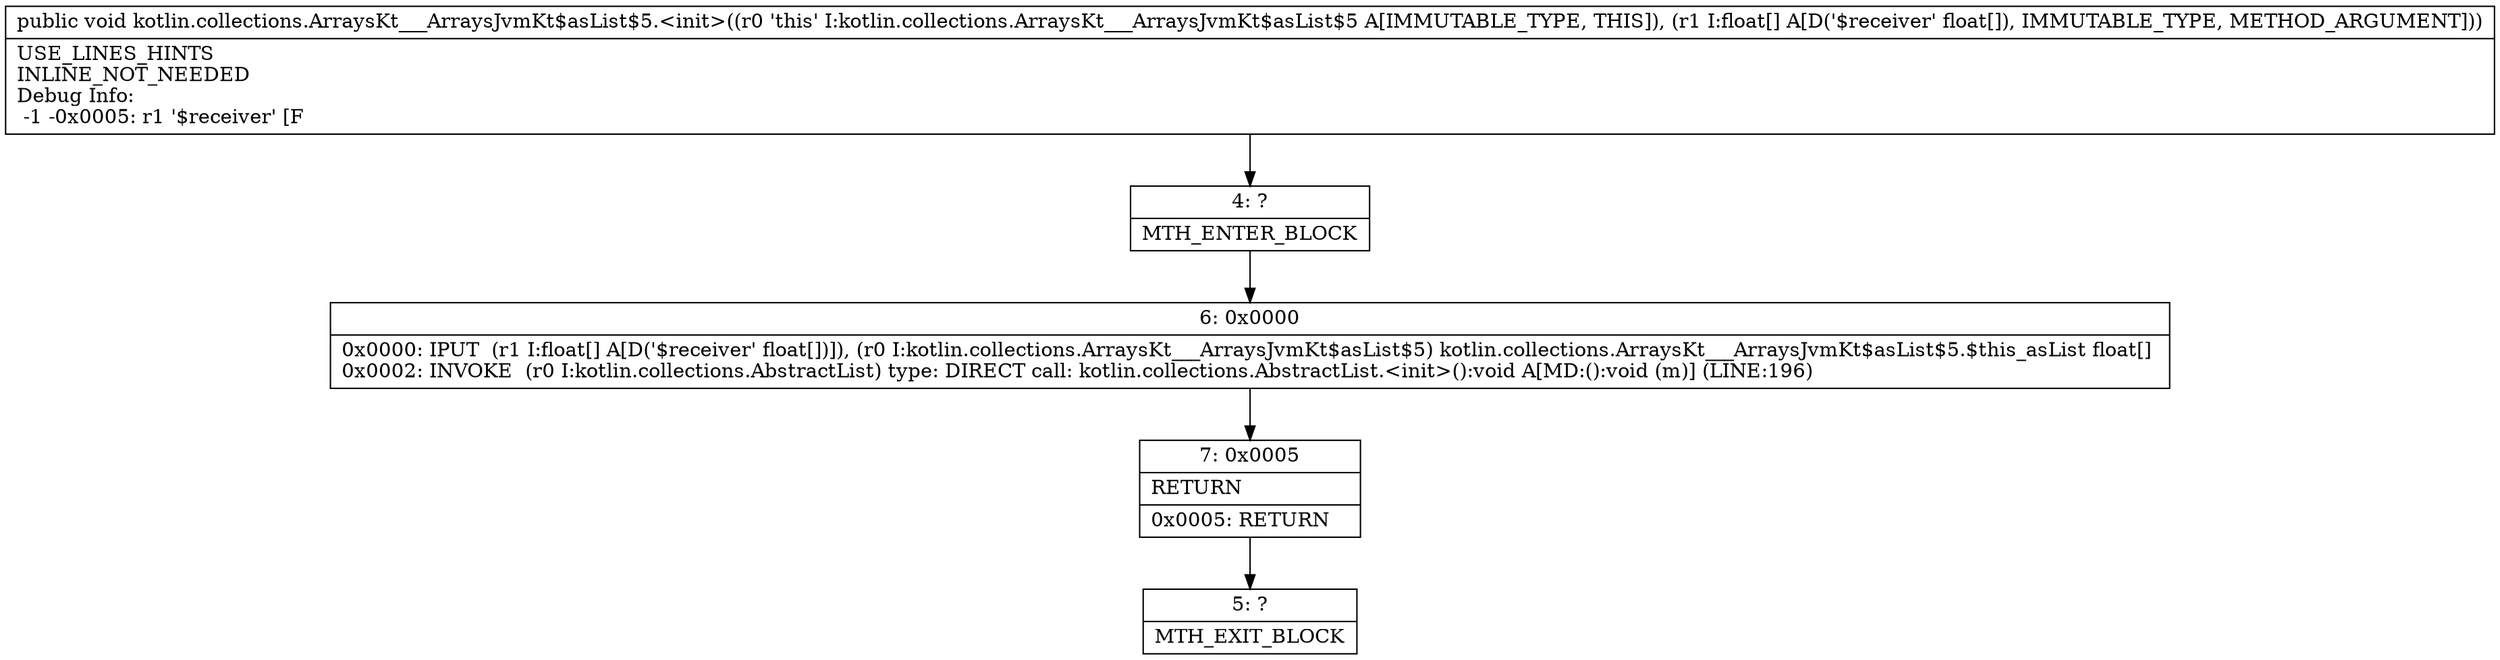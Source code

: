 digraph "CFG forkotlin.collections.ArraysKt___ArraysJvmKt$asList$5.\<init\>([F)V" {
Node_4 [shape=record,label="{4\:\ ?|MTH_ENTER_BLOCK\l}"];
Node_6 [shape=record,label="{6\:\ 0x0000|0x0000: IPUT  (r1 I:float[] A[D('$receiver' float[])]), (r0 I:kotlin.collections.ArraysKt___ArraysJvmKt$asList$5) kotlin.collections.ArraysKt___ArraysJvmKt$asList$5.$this_asList float[] \l0x0002: INVOKE  (r0 I:kotlin.collections.AbstractList) type: DIRECT call: kotlin.collections.AbstractList.\<init\>():void A[MD:():void (m)] (LINE:196)\l}"];
Node_7 [shape=record,label="{7\:\ 0x0005|RETURN\l|0x0005: RETURN   \l}"];
Node_5 [shape=record,label="{5\:\ ?|MTH_EXIT_BLOCK\l}"];
MethodNode[shape=record,label="{public void kotlin.collections.ArraysKt___ArraysJvmKt$asList$5.\<init\>((r0 'this' I:kotlin.collections.ArraysKt___ArraysJvmKt$asList$5 A[IMMUTABLE_TYPE, THIS]), (r1 I:float[] A[D('$receiver' float[]), IMMUTABLE_TYPE, METHOD_ARGUMENT]))  | USE_LINES_HINTS\lINLINE_NOT_NEEDED\lDebug Info:\l  \-1 \-0x0005: r1 '$receiver' [F\l}"];
MethodNode -> Node_4;Node_4 -> Node_6;
Node_6 -> Node_7;
Node_7 -> Node_5;
}

